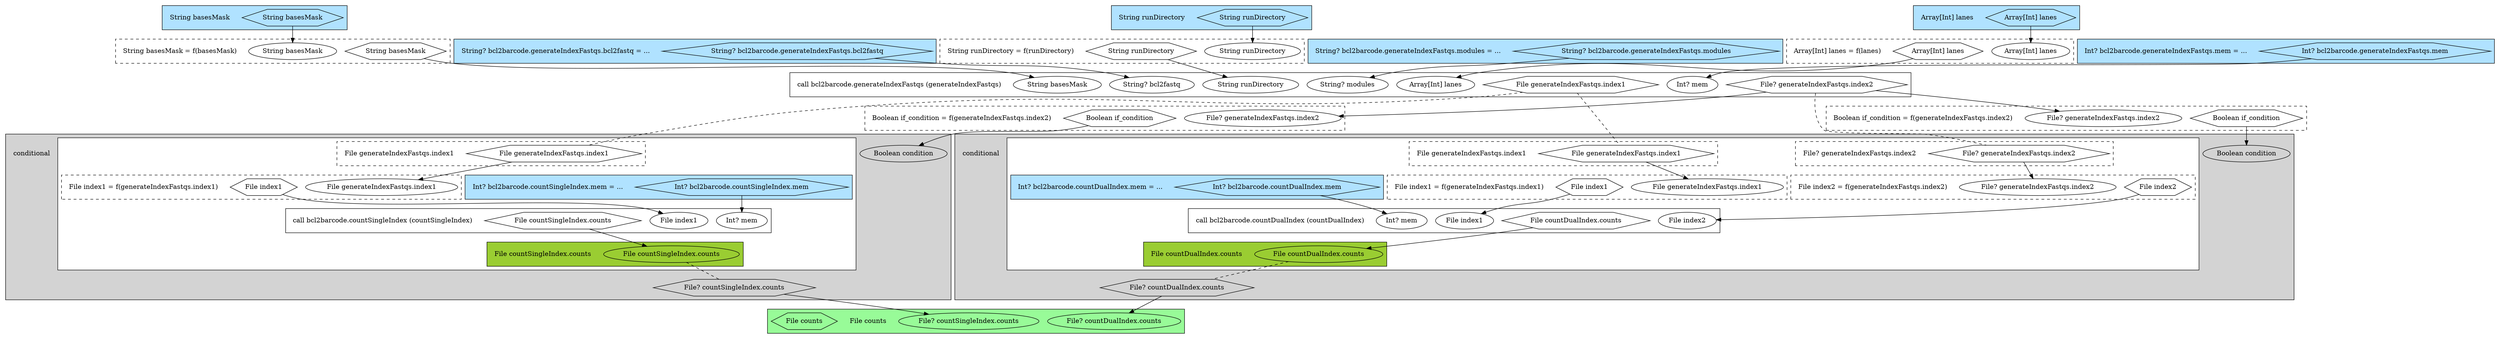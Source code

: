 digraph "workflow"
{
  compound=true;
  "PORT1992801971" -> "PORT438151297" [style=dashed arrowhead=none]
  "PORT2144644334" -> "PORT96039159"
  "PORT1970073944" -> "PORT1964847681"
  "PORT355885103" -> "PORT1007660652" [style=dashed arrowhead=none]
  "PORT246826139" -> "PORT1572745406"
  "PORT593447952" -> "PORT1846982837"
  "PORT706665172" -> "PORT265348534" [style=dashed arrowhead=none]
  "PORT1111379131" -> "PORT754527431"
  "PORT438151297" -> "PORT1023996917"
  "PORT1276544608" -> "PORT1380044647"
  "PORT1971152916" -> "PORT144445623"
  "PORT917568725" -> "PORT1324173038"
  "PORT1007660652" -> "PORT1196963249"
  "PORT355885103" -> "PORT1970073944" [style=dashed arrowhead=none]
  "PORT1950136544" -> "PORT1321115948"
  "PORT740007499" -> "PORT1135935001"
  "PORT1060042118" -> "PORT820677667"
  "PORT209360730" -> "PORT1153933106"
  "PORT1340644388" -> "PORT788892554"
  "PORT706665172" -> "PORT1635082651"
  "PORT2144067911" -> "PORT1649847375"
  "PORT488600086" -> "PORT635288507"
  "PORT265348534" -> "PORT1387620926"
  "PORT706665172" -> "PORT1687627235"
  "PORT375097969" -> "PORT82275756"
  "PORT1663488386" -> "PORT1902801188"
  "PORT1650332494" -> "PORT295640874"
  "PORT1681094402" -> "PORT1992801971"
  "PORT1336775847" -> "PORT1998137093"
  "PORT1324173038" -> "PORT1650332494" [style=dashed arrowhead=none]

  
  subgraph cluster_16 {
    style="filled,solid";
    fillcolor=lightskyblue1;
    "NODE1822434669" [shape=plaintext label="String basesMask"]
    "PORT1340644388" [shape=hexagon label="String basesMask"];
  
  
  }
  
  subgraph cluster_15 {
    style="filled,dashed";
    fillcolor=white;
    "NODE1972143064" [shape=plaintext label="String runDirectory = f(runDirectory)"]
    "PORT740007499" [shape=hexagon label="String runDirectory"];
    "PORT1572745406" [shape=oval label="String runDirectory"];
  
  
  }
  
  subgraph cluster_20 {
    style="filled,dashed";
    fillcolor=white;
    "NODE1280124872" [shape=plaintext label="Array[Int] lanes = f(lanes)"]
    "PORT2144067911" [shape=hexagon label="Array[Int] lanes"];
    "PORT96039159" [shape=oval label="Array[Int] lanes"];
  
  
  }
  
  subgraph cluster_0 {
    style="filled,solid";
    fillcolor=lightskyblue1;
    "NODE42820240" [shape=plaintext label="String runDirectory"]
    "PORT246826139" [shape=hexagon label="String runDirectory"];
  
  
  }
  
  subgraph cluster_13 {
    style="filled,solid";
    fillcolor=lightgray;
    "NODE955611965" [shape=plaintext label="conditional"]
    "PORT144445623" [shape=oval label="Boolean condition"];
    "PORT1650332494" [shape=hexagon label="File? countDualIndex.counts"];
    
    subgraph cluster_12 {
      style=filled;
      fillcolor=white;
      
      subgraph cluster_7 {
        style="filled,solid";
        fillcolor=yellowgreen;
        "NODE767511741" [shape=plaintext label="File countDualIndex.counts"]
        "PORT1324173038" [shape=oval label="File countDualIndex.counts"];
      
      
      }
      
      subgraph cluster_8 {
        style="filled,dashed";
        fillcolor=white;
        "NODE1060519157" [shape=plaintext label="File index1 = f(generateIndexFastqs.index1)"]
        "PORT1336775847" [shape=hexagon label="File index1"];
        "PORT1196963249" [shape=oval label="File generateIndexFastqs.index1"];
      
      
      }
      
      subgraph cluster_5 {
        style="dashed";
        fillcolor=blueviolet;
        "NODE662925691" [shape=plaintext label="File generateIndexFastqs.index1"]
        "PORT1007660652" [shape=hexagon label="File generateIndexFastqs.index1"];
      
      
      }
      
      subgraph cluster_6 {
        style="filled,dashed";
        fillcolor=white;
        "NODE1244880808" [shape=plaintext label="File index2 = f(generateIndexFastqs.index2)"]
        "PORT1276544608" [shape=hexagon label="File index2"];
        "PORT1387620926" [shape=oval label="File? generateIndexFastqs.index2"];
      
      
      }
      
      subgraph cluster_10 {
        style="dashed";
        fillcolor=blueviolet;
        "NODE1995952705" [shape=plaintext label="File? generateIndexFastqs.index2"]
        "PORT265348534" [shape=hexagon label="File? generateIndexFastqs.index2"];
      
      
      }
      
      subgraph cluster_11 {
        style="filled,solid";
        fillcolor=white;
        "NODE1269773610" [shape=plaintext label="call bcl2barcode.countDualIndex (countDualIndex)"]
        "PORT917568725" [shape=hexagon label="File countDualIndex.counts"];
        "PORT1380044647" [shape=oval label="File index2"];
        "PORT1902801188" [shape=oval label="Int? mem"];
        "PORT1998137093" [shape=oval label="File index1"];
      
      
      }
      
      subgraph cluster_9 {
        style="filled,solid";
        fillcolor=lightskyblue1;
        "NODE58890945" [shape=plaintext label="Int? bcl2barcode.countDualIndex.mem = ..."]
        "PORT1663488386" [shape=hexagon label="Int? bcl2barcode.countDualIndex.mem"];
      
      
      }
    
    }
  
  }
  
  subgraph cluster_19 {
    style="filled,solid";
    fillcolor=palegreen;
    "NODE1692375649" [shape=plaintext label="File counts"]
    "PORT1434015813" [shape=hexagon label="File counts"];
    "PORT1023996917" [shape=oval label="File? countSingleIndex.counts"];
    "PORT295640874" [shape=oval label="File? countDualIndex.counts"];
  
  
  }
  
  subgraph cluster_30 {
    style="filled,solid";
    fillcolor=lightskyblue1;
    "NODE929706284" [shape=plaintext label="Array[Int] lanes"]
    "PORT2144644334" [shape=hexagon label="Array[Int] lanes"];
  
  
  }
  
  subgraph cluster_4 {
    style="filled,dashed";
    fillcolor=white;
    "NODE1592840862" [shape=plaintext label="Boolean if_condition = f(generateIndexFastqs.index2)"]
    "PORT1971152916" [shape=hexagon label="Boolean if_condition"];
    "PORT1687627235" [shape=oval label="File? generateIndexFastqs.index2"];
  
  
  }
  
  subgraph cluster_22 {
    style="filled,dashed";
    fillcolor=white;
    "NODE733461760" [shape=plaintext label="String basesMask = f(basesMask)"]
    "PORT593447952" [shape=hexagon label="String basesMask"];
    "PORT788892554" [shape=oval label="String basesMask"];
  
  
  }
  
  subgraph cluster_14 {
    style="filled,solid";
    fillcolor=lightskyblue1;
    "NODE864326906" [shape=plaintext label="String? bcl2barcode.generateIndexFastqs.bcl2fastq = ..."]
    "PORT1950136544" [shape=hexagon label="String? bcl2barcode.generateIndexFastqs.bcl2fastq"];
  
  
  }
  
  subgraph cluster_1 {
    style="filled,solid";
    fillcolor=lightskyblue1;
    "NODE95369743" [shape=plaintext label="Int? bcl2barcode.generateIndexFastqs.mem = ..."]
    "PORT488600086" [shape=hexagon label="Int? bcl2barcode.generateIndexFastqs.mem"];
  
  
  }
  
  subgraph cluster_3 {
    style="filled,solid";
    fillcolor=white;
    "NODE248710794" [shape=plaintext label="call bcl2barcode.generateIndexFastqs (generateIndexFastqs)"]
    "PORT355885103" [shape=hexagon label="File generateIndexFastqs.index1"];
    "PORT1846982837" [shape=oval label="String basesMask"];
    "PORT1649847375" [shape=oval label="Array[Int] lanes"];
    "PORT1153933106" [shape=oval label="String? modules"];
    "PORT1135935001" [shape=oval label="String runDirectory"];
    "PORT635288507" [shape=oval label="Int? mem"];
    "PORT1321115948" [shape=oval label="String? bcl2fastq"];
    "PORT706665172" [shape=hexagon label="File? generateIndexFastqs.index2"];
  
  
  }
  
  subgraph cluster_29 {
    style="filled,solid";
    fillcolor=lightgray;
    "NODE1021565761" [shape=plaintext label="conditional"]
    "PORT438151297" [shape=hexagon label="File? countSingleIndex.counts"];
    "PORT82275756" [shape=oval label="Boolean condition"];
    
    subgraph cluster_28 {
      style=filled;
      fillcolor=white;
      
      subgraph cluster_25 {
        style="filled,dashed";
        fillcolor=white;
        "NODE119112899" [shape=plaintext label="File index1 = f(generateIndexFastqs.index1)"]
        "PORT1060042118" [shape=hexagon label="File index1"];
        "PORT1964847681" [shape=oval label="File generateIndexFastqs.index1"];
      
      
      }
      
      subgraph cluster_26 {
        style="filled,solid";
        fillcolor=yellowgreen;
        "NODE662666707" [shape=plaintext label="File countSingleIndex.counts"]
        "PORT1992801971" [shape=oval label="File countSingleIndex.counts"];
      
      
      }
      
      subgraph cluster_23 {
        style="filled,solid";
        fillcolor=lightskyblue1;
        "NODE375074687" [shape=plaintext label="Int? bcl2barcode.countSingleIndex.mem = ..."]
        "PORT1111379131" [shape=hexagon label="Int? bcl2barcode.countSingleIndex.mem"];
      
      
      }
      
      subgraph cluster_24 {
        style="dashed";
        fillcolor=blueviolet;
        "NODE1768127248" [shape=plaintext label="File generateIndexFastqs.index1"]
        "PORT1970073944" [shape=hexagon label="File generateIndexFastqs.index1"];
      
      
      }
      
      subgraph cluster_27 {
        style="filled,solid";
        fillcolor=white;
        "NODE1429616542" [shape=plaintext label="call bcl2barcode.countSingleIndex (countSingleIndex)"]
        "PORT1681094402" [shape=hexagon label="File countSingleIndex.counts"];
        "PORT754527431" [shape=oval label="Int? mem"];
        "PORT820677667" [shape=oval label="File index1"];
      
      
      }
    
    }
  
  }
  
  subgraph cluster_17 {
    style="filled,solid";
    fillcolor=lightskyblue1;
    "NODE2031377754" [shape=plaintext label="String? bcl2barcode.generateIndexFastqs.modules = ..."]
    "PORT209360730" [shape=hexagon label="String? bcl2barcode.generateIndexFastqs.modules"];
  
  
  }
  
  subgraph cluster_21 {
    style="filled,dashed";
    fillcolor=white;
    "NODE1367672657" [shape=plaintext label="Boolean if_condition = f(generateIndexFastqs.index2)"]
    "PORT375097969" [shape=hexagon label="Boolean if_condition"];
    "PORT1635082651" [shape=oval label="File? generateIndexFastqs.index2"];
  
  
  }
  
  subgraph cluster_18 {
    style="filled,solid";
    fillcolor=lightskyblue1;
    "NODE58890945" [shape=plaintext label="Int? bcl2barcode.countDualIndex.mem = ..."]
    "PORT1663488386" [shape=hexagon label="Int? bcl2barcode.countDualIndex.mem"];
  
  
  }
  
  subgraph cluster_2 {
    style="filled,solid";
    fillcolor=lightskyblue1;
    "NODE375074687" [shape=plaintext label="Int? bcl2barcode.countSingleIndex.mem = ..."]
    "PORT1111379131" [shape=hexagon label="Int? bcl2barcode.countSingleIndex.mem"];
  
  
  }

}

